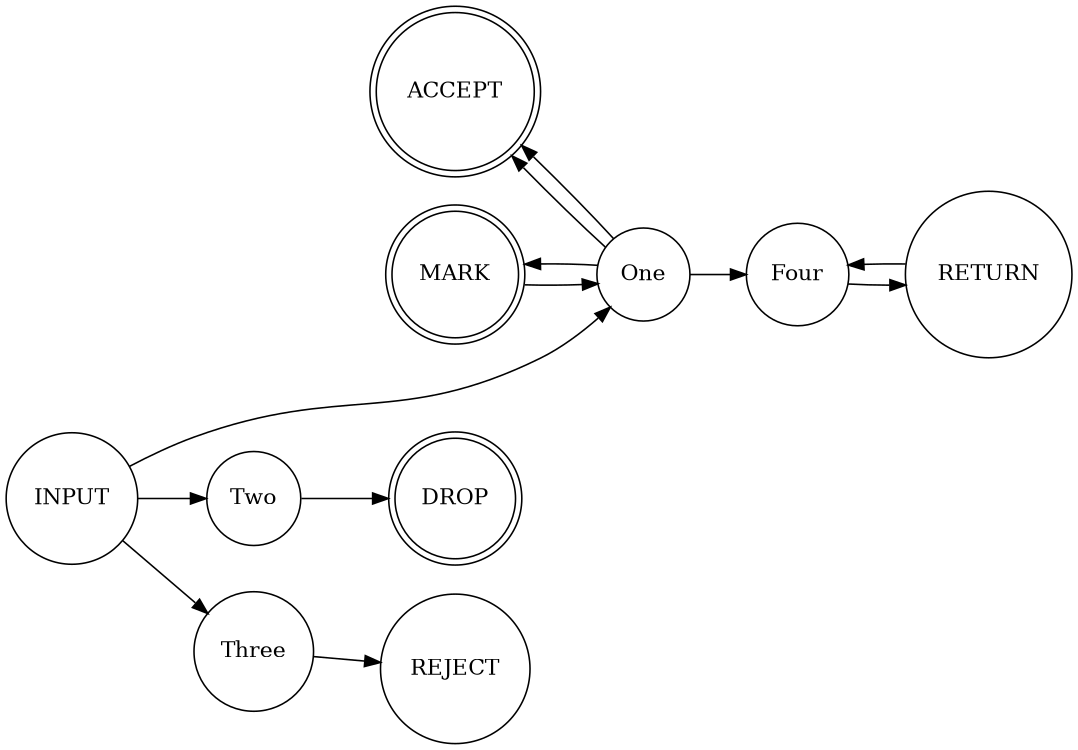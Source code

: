 
digraph finite_state_machine {
	rankdir=LR;
	size="8,5"

	node [shape = doublecircle]; ACCEPT
	node [shape = doublecircle]; DROP
	node [shape = doublecircle]; MARK
	node [shape = circle];

	{ rank=same ACCEPT DROP MARK }


    "INPUT" -> "One";
    "One" -> "ACCEPT";
    "One" -> "Four";
    "Four" -> "RETURN";
    "RETURN" -> "Four";
    "One" -> "MARK";
    "MARK" -> "One";
    "One" -> "ACCEPT";
    "INPUT" -> "Two";
    "Two" -> "DROP";
    "INPUT" -> "Three";
    "Three" -> "REJECT";

}

